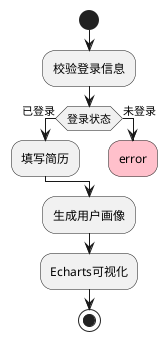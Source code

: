 @startuml
'https://plantuml.com/activity-diagram-beta

start
:校验登录信息;
if (登录状态) then (已登录)
    :填写简历;
else (未登录)
    #pink:error;
    kill
endif
:生成用户画像;
:Echarts可视化;

stop

@enduml
